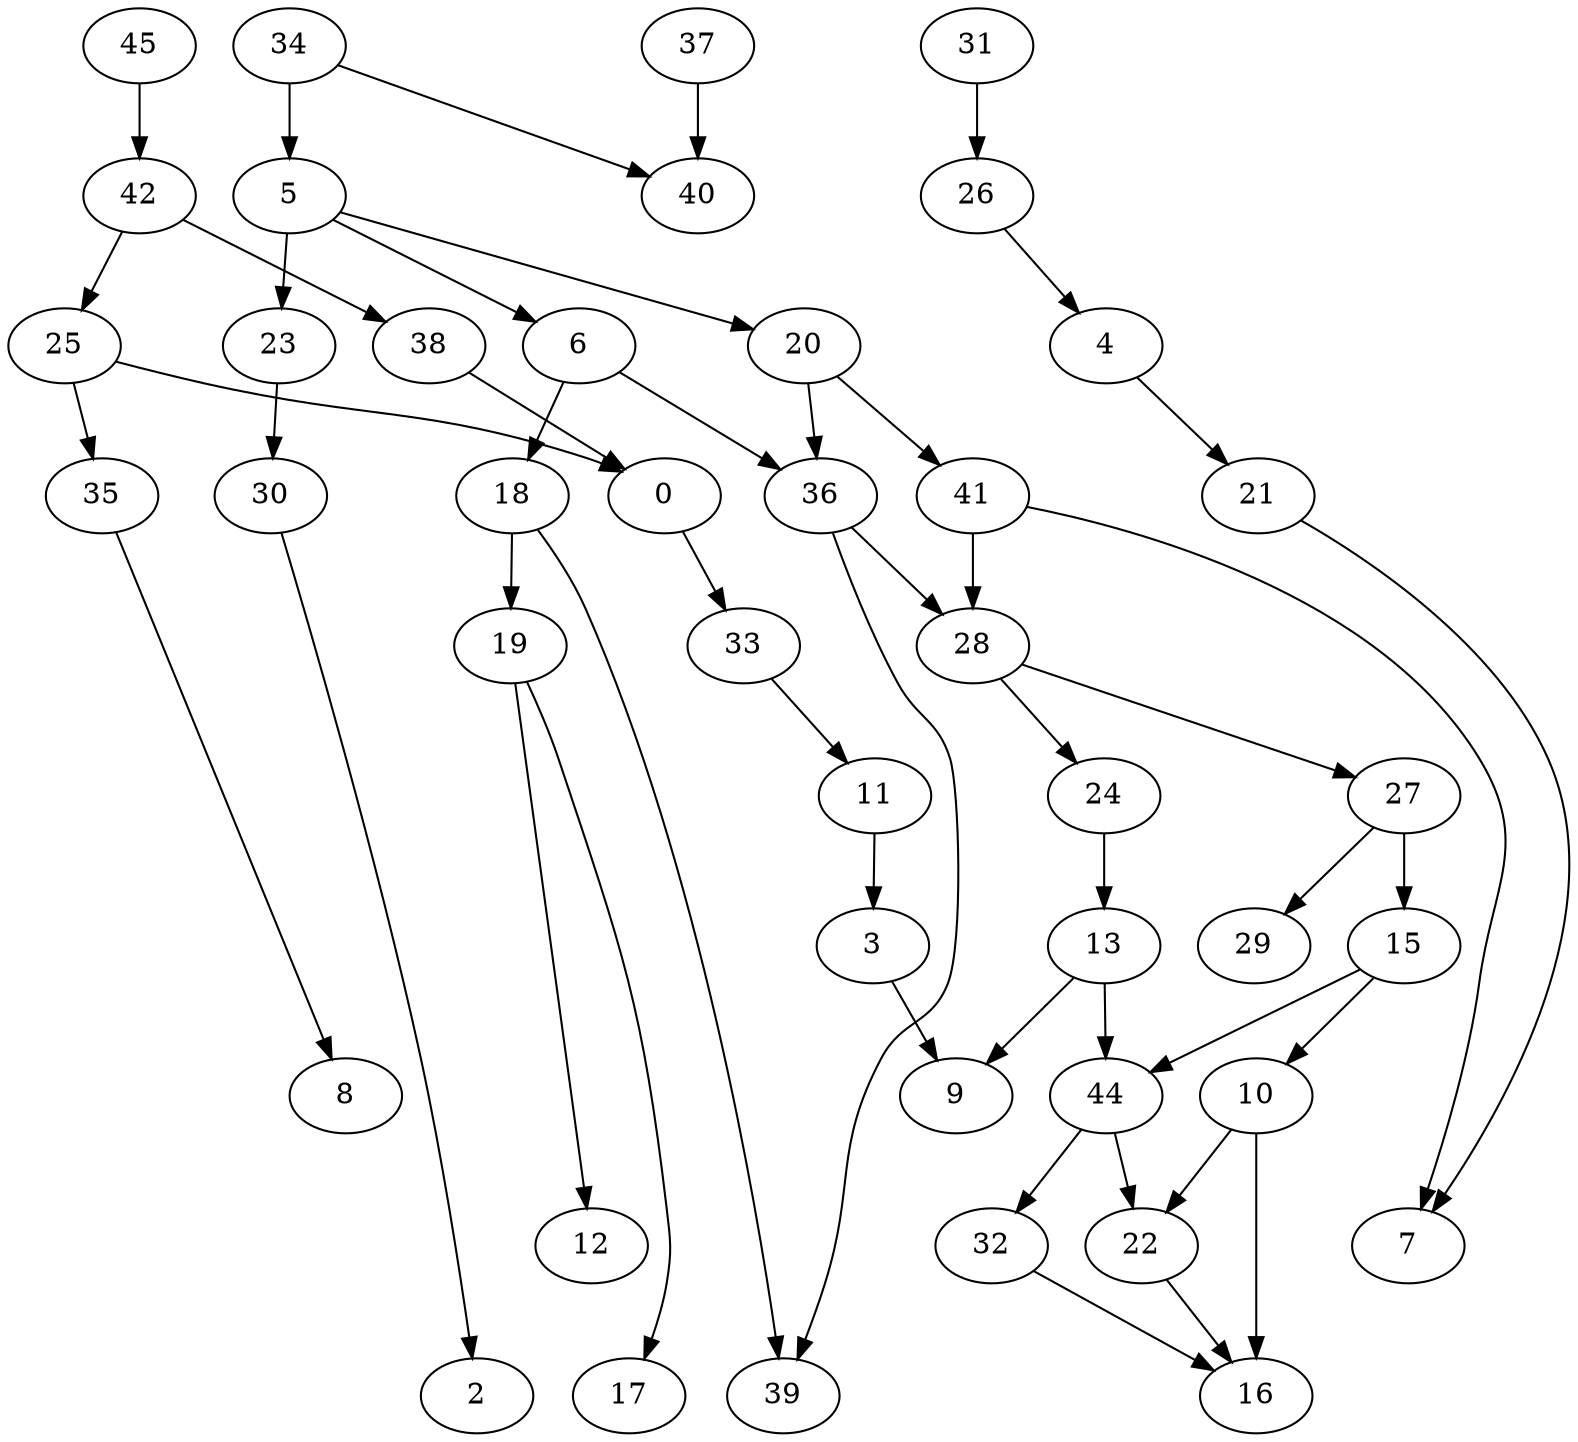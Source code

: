 digraph G {
    0;
    33;
    11;
    3;
    9;
    37;
    40;
    4;
    21;
    7;
    5;
    6;
    20;
    23;
    18;
    36;
    41;
    30;
    19;
    39;
    28;
    2;
    12;
    17;
    24;
    27;
    13;
    15;
    29;
    44;
    10;
    22;
    16;
    32;
    31;
    26;
    45;
    42;
    25;
    38;
    35;
    8;
    34;
    0 -> 33 [weight=0];
    33 -> 11 [weight=0];
    11 -> 3 [weight=0];
    3 -> 9 [weight=0];
    37 -> 40 [weight=1];
    4 -> 21 [weight=0];
    21 -> 7 [weight=0];
    5 -> 6 [weight=0];
    5 -> 20 [weight=0];
    5 -> 23 [weight=0];
    6 -> 18 [weight=0];
    6 -> 36 [weight=0];
    20 -> 36 [weight=0];
    20 -> 41 [weight=0];
    23 -> 30 [weight=0];
    18 -> 19 [weight=0];
    18 -> 39 [weight=0];
    36 -> 39 [weight=0];
    36 -> 28 [weight=0];
    41 -> 7 [weight=0];
    41 -> 28 [weight=2];
    30 -> 2 [weight=0];
    19 -> 12 [weight=0];
    19 -> 17 [weight=0];
    28 -> 24 [weight=0];
    28 -> 27 [weight=0];
    24 -> 13 [weight=3];
    27 -> 15 [weight=1];
    27 -> 29 [weight=0];
    13 -> 9 [weight=0];
    13 -> 44 [weight=0];
    15 -> 10 [weight=0];
    15 -> 44 [weight=0];
    44 -> 22 [weight=2];
    44 -> 32 [weight=0];
    10 -> 22 [weight=2];
    10 -> 16 [weight=1];
    22 -> 16 [weight=0];
    32 -> 16 [weight=0];
    31 -> 26 [weight=1];
    26 -> 4 [weight=0];
    45 -> 42 [weight=0];
    42 -> 25 [weight=0];
    42 -> 38 [weight=0];
    25 -> 0 [weight=0];
    25 -> 35 [weight=0];
    38 -> 0 [weight=0];
    35 -> 8 [weight=0];
    34 -> 40 [weight=0];
    34 -> 5 [weight=1];
}
